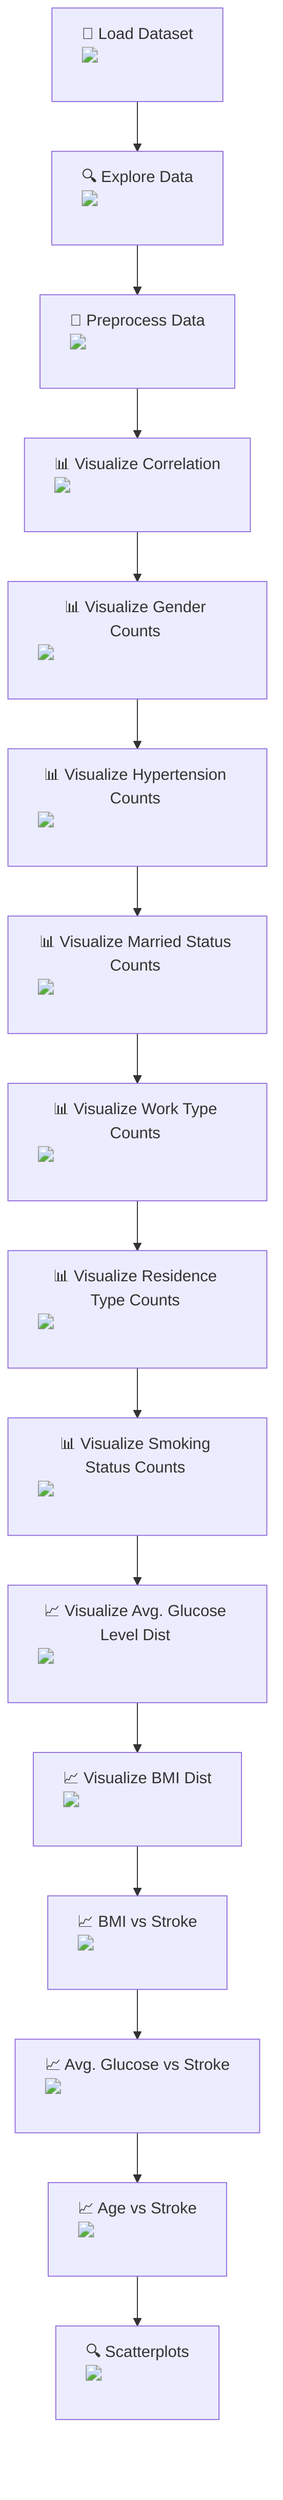 graph TD;
    A["📂 Load Dataset <img src='file.svg' /> <br/>"] --> B["🔍 Explore Data <img src='table.svg' /> <br/>"];
    B --> C["🧹 Preprocess Data <img src='column_split.svg' /> <br/>"];
    C --> D["📊 Visualize Correlation <img src='dummy_plots/heatmap_template.svg' /> <br/>"];
    D --> E["📊 Visualize Gender Counts <img src='dummy_plots/barplot_template.svg' /> <br/>"];
    E --> F["📊 Visualize Hypertension Counts <img src='dummy_plots/barplot_template.svg' /> <br/>"];
    F --> G["📊 Visualize Married Status Counts <img src='dummy_plots/barplot_template.svg' /> <br/>"];
    G --> H["📊 Visualize Work Type Counts <img src='dummy_plots/barplot_template.svg' /> <br/>"];
    H --> I["📊 Visualize Residence Type Counts <img src='dummy_plots/barplot_template.svg' /> <br/>"];
    I --> J["📊 Visualize Smoking Status Counts <img src='dummy_plots/barplot_template.svg' /> <br/>"];
    J --> K["📈 Visualize Avg. Glucose Level Dist <img src='dummy_plots/hist_template.svg' /> <br/>"];
    K --> L["📈 Visualize BMI Dist <img src='dummy_plots/hist_template.svg' /> <br/>"];
    L --> M["📈 BMI vs Stroke <img src='dummy_plots/hist_template.svg' /> <br/>"];
    M --> N["📈 Avg. Glucose vs Stroke <img src='dummy_plots/hist_template.svg' /> <br/>"];
    N --> O["📈 Age vs Stroke <img src='dummy_plots/hist_template.svg' /> <br/>"];
    O --> P["🔍 Scatterplots <img src='dummy_plots/scatter_plot_template.svg' /> <br/>"];